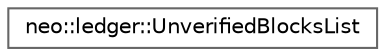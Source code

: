 digraph "Graphical Class Hierarchy"
{
 // LATEX_PDF_SIZE
  bgcolor="transparent";
  edge [fontname=Helvetica,fontsize=10,labelfontname=Helvetica,labelfontsize=10];
  node [fontname=Helvetica,fontsize=10,shape=box,height=0.2,width=0.4];
  rankdir="LR";
  Node0 [id="Node000000",label="neo::ledger::UnverifiedBlocksList",height=0.2,width=0.4,color="grey40", fillcolor="white", style="filled",URL="$structneo_1_1ledger_1_1_unverified_blocks_list.html",tooltip="Represents an unverified block list for a specific height."];
}
